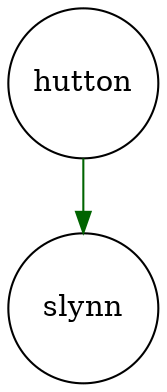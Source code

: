 digraph fullagr_hutton_slynn { 
 K=0.6 
 "hutton" -> { "slynn" } [color="darkgreen", arrowhead="normal", penwidth=1, href="#324"]; 
 "hutton" [shape="circle", fixedsize="true", height=1, width=1, style="filled", fillcolor="white", href="#hutton"]; 
 "slynn" [shape="circle", fixedsize="true", height=1, width=1, style="filled", fillcolor="white", href="#slynn"]; 

}
